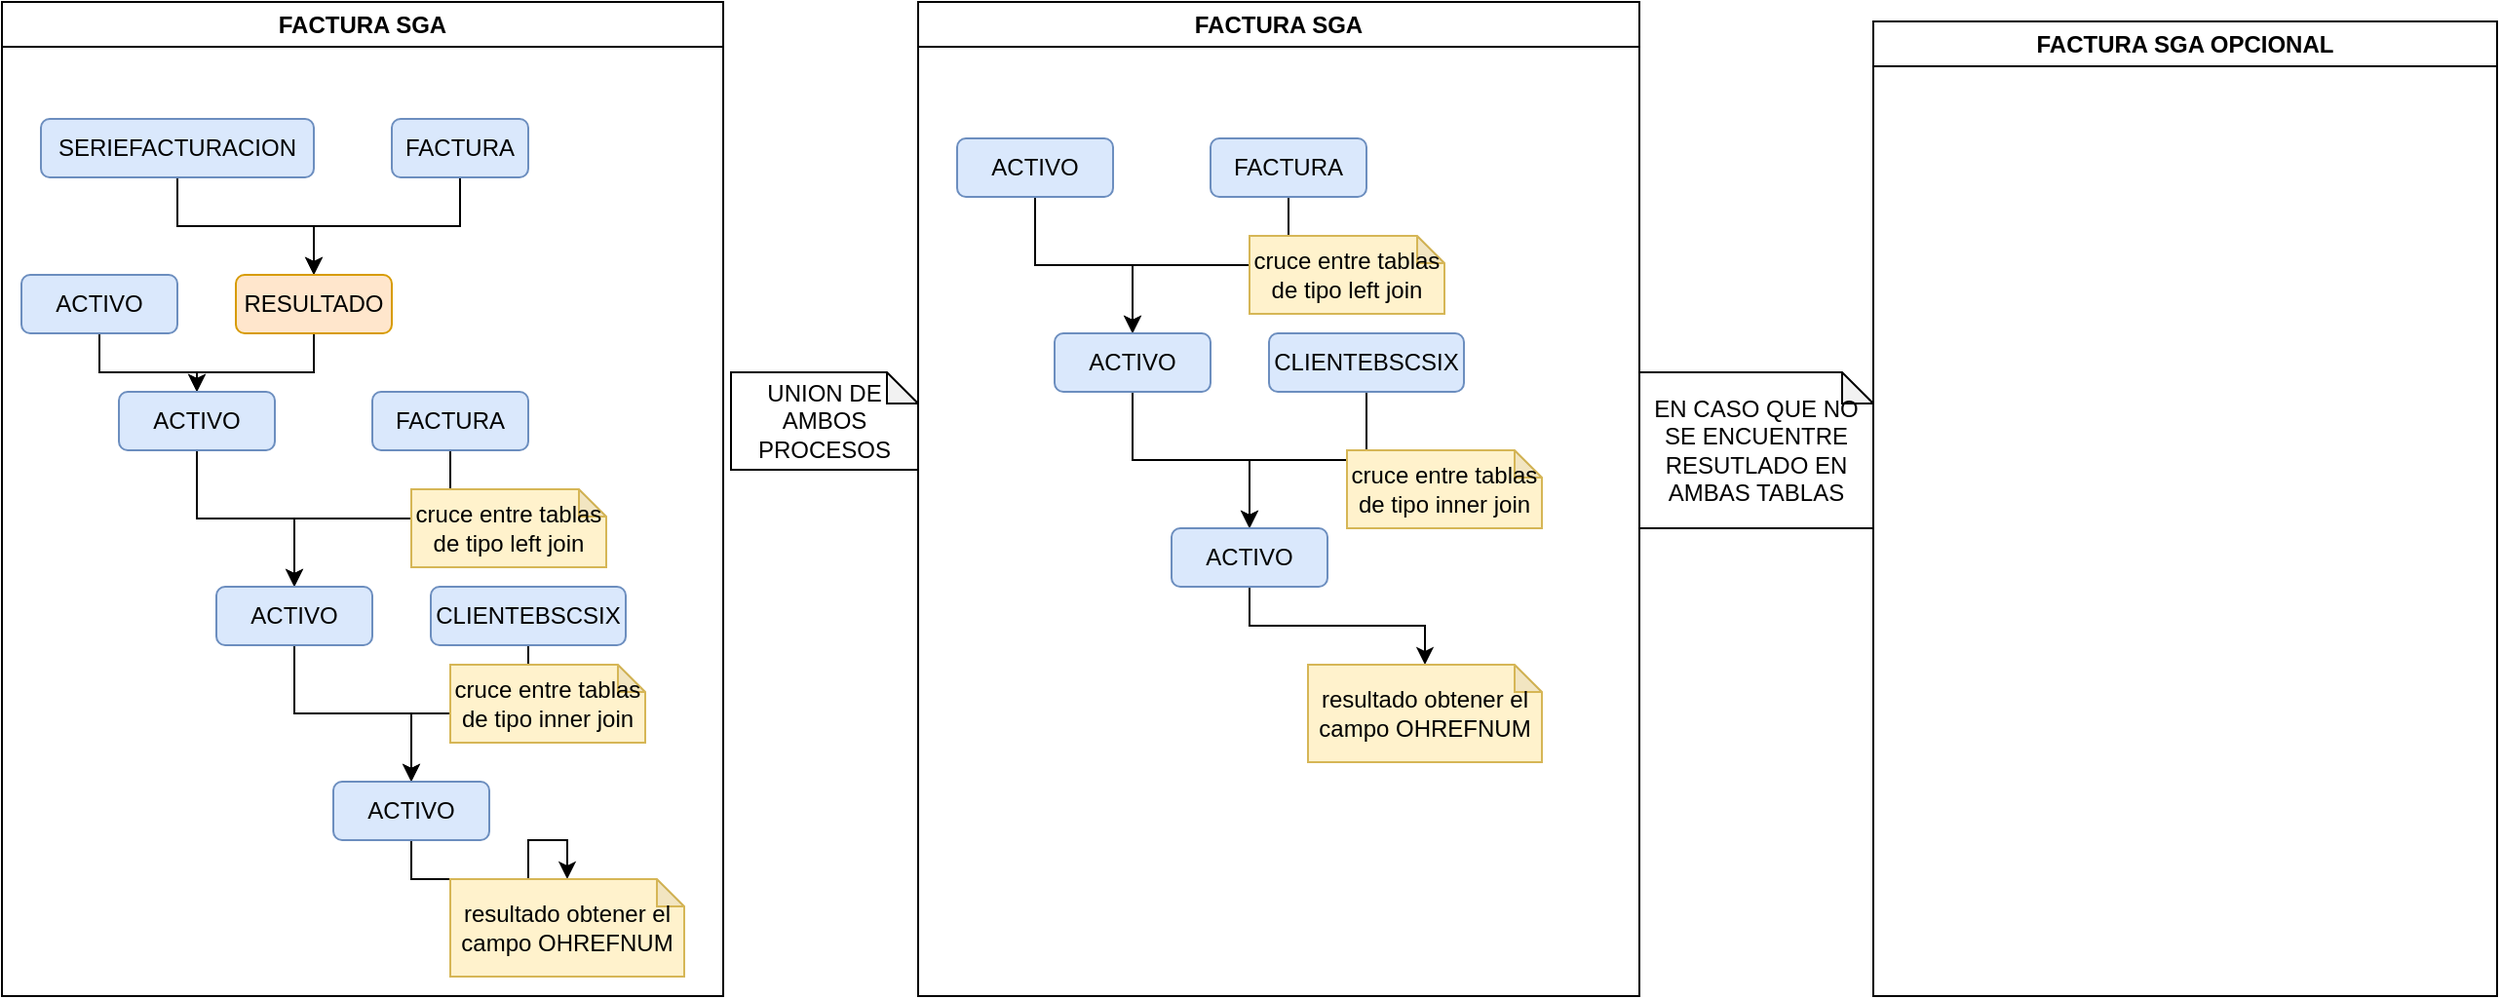<mxfile version="23.1.1" type="github">
  <diagram name="Página-1" id="SbahB-Qi3hLQ9L4SPKrd">
    <mxGraphModel dx="1290" dy="530" grid="1" gridSize="10" guides="1" tooltips="1" connect="1" arrows="1" fold="1" page="1" pageScale="1" pageWidth="827" pageHeight="1169" math="0" shadow="0">
      <root>
        <mxCell id="0" />
        <mxCell id="1" parent="0" />
        <mxCell id="XPGF8S2m1e5gA7_soKsU-2" value="FACTURA SGA" style="swimlane;whiteSpace=wrap;html=1;" vertex="1" parent="1">
          <mxGeometry x="40" y="30" width="370" height="510" as="geometry" />
        </mxCell>
        <mxCell id="XPGF8S2m1e5gA7_soKsU-9" style="edgeStyle=orthogonalEdgeStyle;rounded=0;orthogonalLoop=1;jettySize=auto;html=1;entryX=0.5;entryY=0;entryDx=0;entryDy=0;" edge="1" parent="XPGF8S2m1e5gA7_soKsU-2" source="XPGF8S2m1e5gA7_soKsU-4" target="XPGF8S2m1e5gA7_soKsU-7">
          <mxGeometry relative="1" as="geometry" />
        </mxCell>
        <mxCell id="XPGF8S2m1e5gA7_soKsU-4" value="&lt;p style=&quot;language:es-PE;margin-top:0pt;margin-bottom:0pt;margin-left:0in;&lt;br/&gt;text-indent:0in;text-align:left&quot;&gt;SERIEFACTURACION&lt;/p&gt;" style="rounded=1;whiteSpace=wrap;html=1;fillColor=#dae8fc;strokeColor=#6c8ebf;" vertex="1" parent="XPGF8S2m1e5gA7_soKsU-2">
          <mxGeometry x="20" y="60" width="140" height="30" as="geometry" />
        </mxCell>
        <mxCell id="XPGF8S2m1e5gA7_soKsU-8" style="edgeStyle=orthogonalEdgeStyle;rounded=0;orthogonalLoop=1;jettySize=auto;html=1;" edge="1" parent="XPGF8S2m1e5gA7_soKsU-2" source="XPGF8S2m1e5gA7_soKsU-5" target="XPGF8S2m1e5gA7_soKsU-7">
          <mxGeometry relative="1" as="geometry" />
        </mxCell>
        <mxCell id="XPGF8S2m1e5gA7_soKsU-5" value="&lt;p style=&quot;language:es-PE;margin-top:0pt;margin-bottom:0pt;margin-left:0in;&lt;br/&gt;text-indent:0in;text-align:left&quot;&gt;FACTURA&lt;/p&gt;" style="rounded=1;whiteSpace=wrap;html=1;fillColor=#dae8fc;strokeColor=#6c8ebf;" vertex="1" parent="XPGF8S2m1e5gA7_soKsU-2">
          <mxGeometry x="200" y="60" width="70" height="30" as="geometry" />
        </mxCell>
        <mxCell id="XPGF8S2m1e5gA7_soKsU-15" style="edgeStyle=orthogonalEdgeStyle;rounded=0;orthogonalLoop=1;jettySize=auto;html=1;" edge="1" parent="XPGF8S2m1e5gA7_soKsU-2" source="XPGF8S2m1e5gA7_soKsU-7" target="XPGF8S2m1e5gA7_soKsU-13">
          <mxGeometry relative="1" as="geometry" />
        </mxCell>
        <mxCell id="XPGF8S2m1e5gA7_soKsU-7" value="RESULTADO" style="rounded=1;whiteSpace=wrap;html=1;fillColor=#ffe6cc;strokeColor=#d79b00;" vertex="1" parent="XPGF8S2m1e5gA7_soKsU-2">
          <mxGeometry x="120" y="140" width="80" height="30" as="geometry" />
        </mxCell>
        <mxCell id="XPGF8S2m1e5gA7_soKsU-14" style="edgeStyle=orthogonalEdgeStyle;rounded=0;orthogonalLoop=1;jettySize=auto;html=1;entryX=0.5;entryY=0;entryDx=0;entryDy=0;" edge="1" parent="XPGF8S2m1e5gA7_soKsU-2" source="XPGF8S2m1e5gA7_soKsU-10" target="XPGF8S2m1e5gA7_soKsU-13">
          <mxGeometry relative="1" as="geometry" />
        </mxCell>
        <mxCell id="XPGF8S2m1e5gA7_soKsU-10" value="ACTIVO" style="rounded=1;whiteSpace=wrap;html=1;fillColor=#dae8fc;strokeColor=#6c8ebf;" vertex="1" parent="XPGF8S2m1e5gA7_soKsU-2">
          <mxGeometry x="10" y="140" width="80" height="30" as="geometry" />
        </mxCell>
        <mxCell id="XPGF8S2m1e5gA7_soKsU-18" style="edgeStyle=orthogonalEdgeStyle;rounded=0;orthogonalLoop=1;jettySize=auto;html=1;entryX=0.5;entryY=0;entryDx=0;entryDy=0;" edge="1" parent="XPGF8S2m1e5gA7_soKsU-2" source="XPGF8S2m1e5gA7_soKsU-11" target="XPGF8S2m1e5gA7_soKsU-16">
          <mxGeometry relative="1" as="geometry" />
        </mxCell>
        <mxCell id="XPGF8S2m1e5gA7_soKsU-11" value="FACTURA" style="rounded=1;whiteSpace=wrap;html=1;fillColor=#dae8fc;strokeColor=#6c8ebf;" vertex="1" parent="XPGF8S2m1e5gA7_soKsU-2">
          <mxGeometry x="190" y="200" width="80" height="30" as="geometry" />
        </mxCell>
        <mxCell id="XPGF8S2m1e5gA7_soKsU-17" style="edgeStyle=orthogonalEdgeStyle;rounded=0;orthogonalLoop=1;jettySize=auto;html=1;entryX=0.5;entryY=0;entryDx=0;entryDy=0;" edge="1" parent="XPGF8S2m1e5gA7_soKsU-2" source="XPGF8S2m1e5gA7_soKsU-13" target="XPGF8S2m1e5gA7_soKsU-16">
          <mxGeometry relative="1" as="geometry" />
        </mxCell>
        <mxCell id="XPGF8S2m1e5gA7_soKsU-13" value="ACTIVO" style="rounded=1;whiteSpace=wrap;html=1;fillColor=#dae8fc;strokeColor=#6c8ebf;" vertex="1" parent="XPGF8S2m1e5gA7_soKsU-2">
          <mxGeometry x="60" y="200" width="80" height="30" as="geometry" />
        </mxCell>
        <mxCell id="XPGF8S2m1e5gA7_soKsU-23" style="edgeStyle=orthogonalEdgeStyle;rounded=0;orthogonalLoop=1;jettySize=auto;html=1;entryX=0.5;entryY=0;entryDx=0;entryDy=0;" edge="1" parent="XPGF8S2m1e5gA7_soKsU-2" source="XPGF8S2m1e5gA7_soKsU-16" target="XPGF8S2m1e5gA7_soKsU-22">
          <mxGeometry relative="1" as="geometry" />
        </mxCell>
        <mxCell id="XPGF8S2m1e5gA7_soKsU-16" value="ACTIVO" style="rounded=1;whiteSpace=wrap;html=1;fillColor=#dae8fc;strokeColor=#6c8ebf;" vertex="1" parent="XPGF8S2m1e5gA7_soKsU-2">
          <mxGeometry x="110" y="300" width="80" height="30" as="geometry" />
        </mxCell>
        <mxCell id="XPGF8S2m1e5gA7_soKsU-24" style="edgeStyle=orthogonalEdgeStyle;rounded=0;orthogonalLoop=1;jettySize=auto;html=1;entryX=0.5;entryY=0;entryDx=0;entryDy=0;" edge="1" parent="XPGF8S2m1e5gA7_soKsU-2" source="XPGF8S2m1e5gA7_soKsU-19" target="XPGF8S2m1e5gA7_soKsU-22">
          <mxGeometry relative="1" as="geometry" />
        </mxCell>
        <mxCell id="XPGF8S2m1e5gA7_soKsU-19" value="CLIENTEBSCSIX" style="rounded=1;whiteSpace=wrap;html=1;fillColor=#dae8fc;strokeColor=#6c8ebf;" vertex="1" parent="XPGF8S2m1e5gA7_soKsU-2">
          <mxGeometry x="220" y="300" width="100" height="30" as="geometry" />
        </mxCell>
        <mxCell id="XPGF8S2m1e5gA7_soKsU-27" style="edgeStyle=orthogonalEdgeStyle;rounded=0;orthogonalLoop=1;jettySize=auto;html=1;" edge="1" parent="XPGF8S2m1e5gA7_soKsU-2" source="XPGF8S2m1e5gA7_soKsU-22" target="XPGF8S2m1e5gA7_soKsU-26">
          <mxGeometry relative="1" as="geometry" />
        </mxCell>
        <mxCell id="XPGF8S2m1e5gA7_soKsU-22" value="ACTIVO" style="rounded=1;whiteSpace=wrap;html=1;fillColor=#dae8fc;strokeColor=#6c8ebf;" vertex="1" parent="XPGF8S2m1e5gA7_soKsU-2">
          <mxGeometry x="170" y="400" width="80" height="30" as="geometry" />
        </mxCell>
        <mxCell id="XPGF8S2m1e5gA7_soKsU-26" value="resultado obtener el campo&amp;nbsp;OHREFNUM" style="shape=note;whiteSpace=wrap;html=1;backgroundOutline=1;darkOpacity=0.05;size=14;fillColor=#fff2cc;strokeColor=#d6b656;" vertex="1" parent="XPGF8S2m1e5gA7_soKsU-2">
          <mxGeometry x="230" y="450" width="120" height="50" as="geometry" />
        </mxCell>
        <mxCell id="XPGF8S2m1e5gA7_soKsU-56" value="cruce entre tablas de tipo left join" style="shape=note;whiteSpace=wrap;html=1;backgroundOutline=1;darkOpacity=0.05;size=14;fillColor=#fff2cc;strokeColor=#d6b656;" vertex="1" parent="XPGF8S2m1e5gA7_soKsU-2">
          <mxGeometry x="210" y="250" width="100" height="40" as="geometry" />
        </mxCell>
        <mxCell id="XPGF8S2m1e5gA7_soKsU-57" value="cruce entre tablas de tipo inner join" style="shape=note;whiteSpace=wrap;html=1;backgroundOutline=1;darkOpacity=0.05;size=14;fillColor=#fff2cc;strokeColor=#d6b656;" vertex="1" parent="XPGF8S2m1e5gA7_soKsU-2">
          <mxGeometry x="230" y="340" width="100" height="40" as="geometry" />
        </mxCell>
        <mxCell id="XPGF8S2m1e5gA7_soKsU-29" value="FACTURA SGA" style="swimlane;whiteSpace=wrap;html=1;" vertex="1" parent="1">
          <mxGeometry x="510" y="30" width="370" height="510" as="geometry" />
        </mxCell>
        <mxCell id="XPGF8S2m1e5gA7_soKsU-38" style="edgeStyle=orthogonalEdgeStyle;rounded=0;orthogonalLoop=1;jettySize=auto;html=1;entryX=0.5;entryY=0;entryDx=0;entryDy=0;" edge="1" parent="XPGF8S2m1e5gA7_soKsU-29" source="XPGF8S2m1e5gA7_soKsU-39" target="XPGF8S2m1e5gA7_soKsU-43">
          <mxGeometry relative="1" as="geometry" />
        </mxCell>
        <mxCell id="XPGF8S2m1e5gA7_soKsU-39" value="FACTURA" style="rounded=1;whiteSpace=wrap;html=1;fillColor=#dae8fc;strokeColor=#6c8ebf;" vertex="1" parent="XPGF8S2m1e5gA7_soKsU-29">
          <mxGeometry x="150" y="70" width="80" height="30" as="geometry" />
        </mxCell>
        <mxCell id="XPGF8S2m1e5gA7_soKsU-40" style="edgeStyle=orthogonalEdgeStyle;rounded=0;orthogonalLoop=1;jettySize=auto;html=1;entryX=0.5;entryY=0;entryDx=0;entryDy=0;" edge="1" parent="XPGF8S2m1e5gA7_soKsU-29" source="XPGF8S2m1e5gA7_soKsU-41" target="XPGF8S2m1e5gA7_soKsU-43">
          <mxGeometry relative="1" as="geometry" />
        </mxCell>
        <mxCell id="XPGF8S2m1e5gA7_soKsU-41" value="ACTIVO" style="rounded=1;whiteSpace=wrap;html=1;fillColor=#dae8fc;strokeColor=#6c8ebf;" vertex="1" parent="XPGF8S2m1e5gA7_soKsU-29">
          <mxGeometry x="20" y="70" width="80" height="30" as="geometry" />
        </mxCell>
        <mxCell id="XPGF8S2m1e5gA7_soKsU-42" style="edgeStyle=orthogonalEdgeStyle;rounded=0;orthogonalLoop=1;jettySize=auto;html=1;entryX=0.5;entryY=0;entryDx=0;entryDy=0;" edge="1" parent="XPGF8S2m1e5gA7_soKsU-29" source="XPGF8S2m1e5gA7_soKsU-43" target="XPGF8S2m1e5gA7_soKsU-48">
          <mxGeometry relative="1" as="geometry" />
        </mxCell>
        <mxCell id="XPGF8S2m1e5gA7_soKsU-43" value="ACTIVO" style="rounded=1;whiteSpace=wrap;html=1;fillColor=#dae8fc;strokeColor=#6c8ebf;" vertex="1" parent="XPGF8S2m1e5gA7_soKsU-29">
          <mxGeometry x="70" y="170" width="80" height="30" as="geometry" />
        </mxCell>
        <mxCell id="XPGF8S2m1e5gA7_soKsU-44" style="edgeStyle=orthogonalEdgeStyle;rounded=0;orthogonalLoop=1;jettySize=auto;html=1;entryX=0.5;entryY=0;entryDx=0;entryDy=0;" edge="1" parent="XPGF8S2m1e5gA7_soKsU-29" source="XPGF8S2m1e5gA7_soKsU-45" target="XPGF8S2m1e5gA7_soKsU-48">
          <mxGeometry relative="1" as="geometry" />
        </mxCell>
        <mxCell id="XPGF8S2m1e5gA7_soKsU-45" value="CLIENTEBSCSIX" style="rounded=1;whiteSpace=wrap;html=1;fillColor=#dae8fc;strokeColor=#6c8ebf;" vertex="1" parent="XPGF8S2m1e5gA7_soKsU-29">
          <mxGeometry x="180" y="170" width="100" height="30" as="geometry" />
        </mxCell>
        <mxCell id="XPGF8S2m1e5gA7_soKsU-46" value="cruce entre tablas de tipo left join" style="shape=note;whiteSpace=wrap;html=1;backgroundOutline=1;darkOpacity=0.05;size=14;fillColor=#fff2cc;strokeColor=#d6b656;" vertex="1" parent="XPGF8S2m1e5gA7_soKsU-29">
          <mxGeometry x="170" y="120" width="100" height="40" as="geometry" />
        </mxCell>
        <mxCell id="XPGF8S2m1e5gA7_soKsU-47" style="edgeStyle=orthogonalEdgeStyle;rounded=0;orthogonalLoop=1;jettySize=auto;html=1;" edge="1" parent="XPGF8S2m1e5gA7_soKsU-29" source="XPGF8S2m1e5gA7_soKsU-48" target="XPGF8S2m1e5gA7_soKsU-50">
          <mxGeometry relative="1" as="geometry" />
        </mxCell>
        <mxCell id="XPGF8S2m1e5gA7_soKsU-48" value="ACTIVO" style="rounded=1;whiteSpace=wrap;html=1;fillColor=#dae8fc;strokeColor=#6c8ebf;" vertex="1" parent="XPGF8S2m1e5gA7_soKsU-29">
          <mxGeometry x="130" y="270" width="80" height="30" as="geometry" />
        </mxCell>
        <mxCell id="XPGF8S2m1e5gA7_soKsU-50" value="resultado obtener el campo&amp;nbsp;OHREFNUM" style="shape=note;whiteSpace=wrap;html=1;backgroundOutline=1;darkOpacity=0.05;size=14;fillColor=#fff2cc;strokeColor=#d6b656;" vertex="1" parent="XPGF8S2m1e5gA7_soKsU-29">
          <mxGeometry x="200" y="340" width="120" height="50" as="geometry" />
        </mxCell>
        <mxCell id="XPGF8S2m1e5gA7_soKsU-55" value="cruce entre tablas de tipo inner join" style="shape=note;whiteSpace=wrap;html=1;backgroundOutline=1;darkOpacity=0.05;size=14;fillColor=#fff2cc;strokeColor=#d6b656;" vertex="1" parent="XPGF8S2m1e5gA7_soKsU-29">
          <mxGeometry x="220" y="230" width="100" height="40" as="geometry" />
        </mxCell>
        <mxCell id="XPGF8S2m1e5gA7_soKsU-53" value="FACTURA SGA OPCIONAL" style="swimlane;whiteSpace=wrap;html=1;startSize=23;" vertex="1" parent="1">
          <mxGeometry x="1000" y="40" width="320" height="500" as="geometry" />
        </mxCell>
        <mxCell id="XPGF8S2m1e5gA7_soKsU-52" value="UNION DE AMBOS PROCESOS" style="shape=note;whiteSpace=wrap;html=1;backgroundOutline=1;darkOpacity=0.05;size=16;" vertex="1" parent="1">
          <mxGeometry x="414" y="220" width="96" height="50" as="geometry" />
        </mxCell>
        <mxCell id="XPGF8S2m1e5gA7_soKsU-54" value="EN CASO QUE NO SE ENCUENTRE RESUTLADO EN AMBAS TABLAS" style="shape=note;whiteSpace=wrap;html=1;backgroundOutline=1;darkOpacity=0.05;size=16;" vertex="1" parent="1">
          <mxGeometry x="880" y="220" width="120" height="80" as="geometry" />
        </mxCell>
      </root>
    </mxGraphModel>
  </diagram>
</mxfile>
